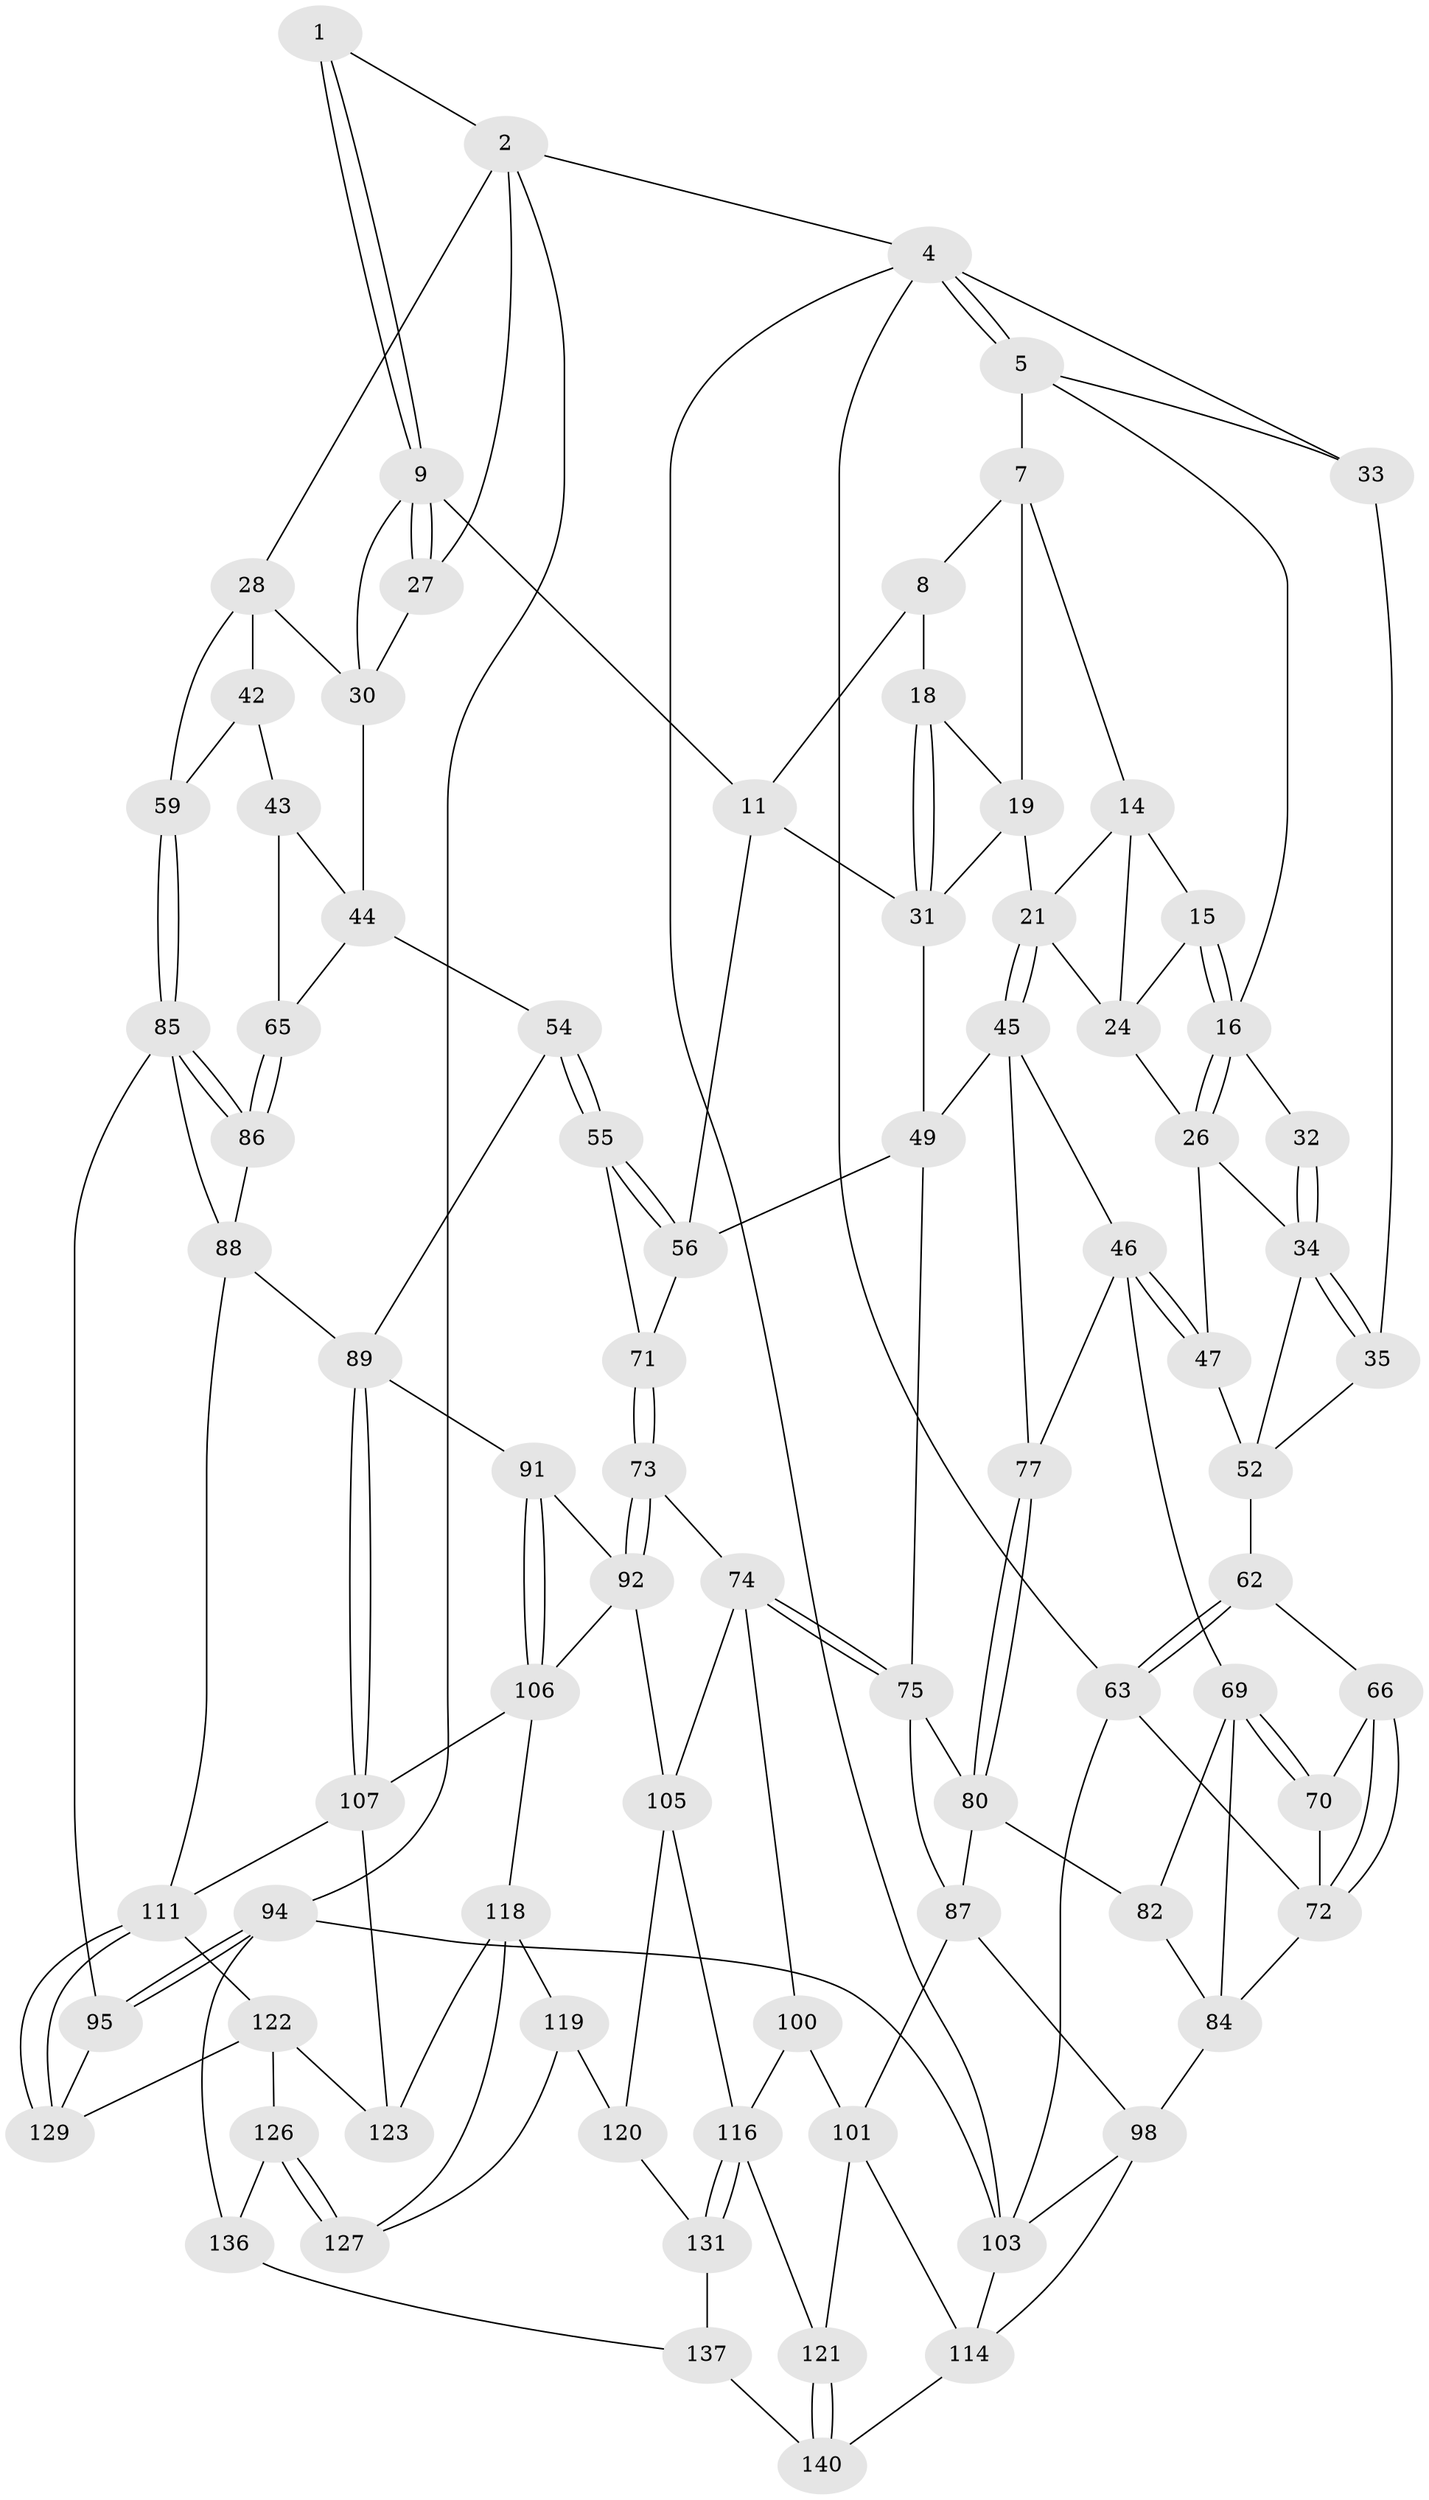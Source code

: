 // original degree distribution, {3: 0.035211267605633804, 4: 0.19718309859154928, 6: 0.22535211267605634, 5: 0.5422535211267606}
// Generated by graph-tools (version 1.1) at 2025/42/03/06/25 10:42:32]
// undirected, 83 vertices, 177 edges
graph export_dot {
graph [start="1"]
  node [color=gray90,style=filled];
  1 [pos="+0.8902196003076244+0"];
  2 [pos="+1+0",super="+3"];
  4 [pos="+0+0",super="+64"];
  5 [pos="+0+0",super="+6"];
  7 [pos="+0.37690405842063274+0",super="+13"];
  8 [pos="+0.7112971271935772+0",super="+12"];
  9 [pos="+0.7251247351969269+0.1426306534255729",super="+10"];
  11 [pos="+0.7069713350581496+0.16375502921426519",super="+38"];
  14 [pos="+0.3839712897800307+0",super="+23"];
  15 [pos="+0.2654001581490188+0.08295222404086362"];
  16 [pos="+0.17248520453751856+0.12407324123551702",super="+17"];
  18 [pos="+0.5836028604574409+0.08869534349109894"];
  19 [pos="+0.48368888531114507+0",super="+20"];
  21 [pos="+0.3896742390435152+0.20908318647556262",super="+22"];
  24 [pos="+0.2810856727850531+0.09309270774599682",super="+25"];
  26 [pos="+0.1811677736148142+0.14938935707746948",super="+40"];
  27 [pos="+0.9032664514896681+0.03166009278138261"];
  28 [pos="+1+0",super="+29"];
  30 [pos="+0.9012640803419366+0.12143772477244273",super="+37"];
  31 [pos="+0.5029390877816501+0.17077142590155844",super="+39"];
  32 [pos="+0.11629029554567513+0.09525792319720307"];
  33 [pos="+0.08737554592939341+0.06874900853810105",super="+36"];
  34 [pos="+0+0.17488239583521806",super="+41"];
  35 [pos="+0+0.17280447554964865"];
  42 [pos="+0.9694812274754466+0.2336508373158267",super="+58"];
  43 [pos="+0.9565775050183709+0.2399245912831136",super="+60"];
  44 [pos="+0.8624310558735815+0.2675077919295211",super="+53"];
  45 [pos="+0.38926580492738366+0.2121930991544844",super="+51"];
  46 [pos="+0.23601113107828917+0.30351940929648136",super="+68"];
  47 [pos="+0.21388124733808986+0.2888030535554739",super="+48"];
  49 [pos="+0.49567931631802054+0.3192924520653038",super="+50"];
  52 [pos="+0.05530579468698789+0.3007802961058439",super="+57"];
  54 [pos="+0.8080009148782887+0.42549055312154865"];
  55 [pos="+0.8023149691769716+0.42118729102320446"];
  56 [pos="+0.669003247738349+0.2625871055735988",super="+61"];
  59 [pos="+1+0.2688367480699508"];
  62 [pos="+0.05387528038432697+0.3413550672102114"];
  63 [pos="+0+0.525396716660014",super="+79"];
  65 [pos="+0.8910954120784561+0.40712669261341794"];
  66 [pos="+0.1009496994039682+0.35281381932126343",super="+67"];
  69 [pos="+0.21181243292505209+0.41614657800498245",super="+83"];
  70 [pos="+0.1756244024133826+0.41983810054813303"];
  71 [pos="+0.6144492478860871+0.39276372795665665"];
  72 [pos="+0.1442045257699258+0.42840245725373277",super="+78"];
  73 [pos="+0.5480822944520443+0.5028460689208664"];
  74 [pos="+0.5155449662071644+0.5100483017034966",super="+99"];
  75 [pos="+0.5016528783379564+0.5012720498147495",super="+76"];
  77 [pos="+0.3199224253671274+0.379143295104172"];
  80 [pos="+0.3302638916230246+0.42919616668645755",super="+81"];
  82 [pos="+0.2577213220275616+0.4918080062464437"];
  84 [pos="+0.08437668023569206+0.5394025559105203",super="+93"];
  85 [pos="+1+0.5055978188893687",super="+96"];
  86 [pos="+1+0.4962222823287416"];
  87 [pos="+0.3394003528485221+0.5455747652054075",super="+97"];
  88 [pos="+0.8589361224905776+0.6177481262487888",super="+110"];
  89 [pos="+0.8317420773216322+0.6045480254830115",super="+90"];
  91 [pos="+0.7587371083855727+0.5487107796025728"];
  92 [pos="+0.7348288377436991+0.5491790076875857",super="+104"];
  94 [pos="+1+1",super="+141"];
  95 [pos="+1+1",super="+134"];
  98 [pos="+0.2261688704424543+0.6519592555101295",super="+102"];
  100 [pos="+0.45146515190820796+0.6884621635356392"];
  101 [pos="+0.33304936336569796+0.6863645053116673",super="+113"];
  103 [pos="+0+0.7797134840046064",super="+124"];
  105 [pos="+0.5835714885854697+0.6965942005893385",super="+115"];
  106 [pos="+0.6682683826446414+0.7407892170407088",super="+109"];
  107 [pos="+0.7713184553831985+0.7215385208703756",super="+108"];
  111 [pos="+0.9243536850954455+0.7797748513620351",super="+112"];
  114 [pos="+0.22802027993905416+0.8295209874514587",super="+139"];
  116 [pos="+0.5078759733447668+0.840738092261079",super="+117"];
  118 [pos="+0.6880825995656897+0.7930782116034398",super="+128"];
  119 [pos="+0.678188073109205+0.8026024647019285",super="+132"];
  120 [pos="+0.6081540379079595+0.8157499127534374",super="+130"];
  121 [pos="+0.315394989460277+0.8475841719365442"];
  122 [pos="+0.7996988556736384+0.8024691703625746",super="+125"];
  123 [pos="+0.7963343880686601+0.8017923683277242"];
  126 [pos="+0.7663563002743178+0.8922048364281225",super="+135"];
  127 [pos="+0.7584282943772294+0.8824026862400077",super="+133"];
  129 [pos="+0.8697028360466703+0.9006767022451311"];
  131 [pos="+0.5493688838794442+1"];
  136 [pos="+0.6134614058982991+1"];
  137 [pos="+0.5856434583048497+1",super="+138"];
  140 [pos="+0.32052692491808193+0.8832863781316634",super="+142"];
  1 -- 2;
  1 -- 9;
  1 -- 9;
  2 -- 27;
  2 -- 4;
  2 -- 28;
  2 -- 94;
  4 -- 5;
  4 -- 5;
  4 -- 103;
  4 -- 63;
  4 -- 33;
  5 -- 33;
  5 -- 16;
  5 -- 7;
  7 -- 8;
  7 -- 19;
  7 -- 14;
  8 -- 18;
  8 -- 11;
  9 -- 27;
  9 -- 27;
  9 -- 11;
  9 -- 30;
  11 -- 56;
  11 -- 31;
  14 -- 15;
  14 -- 24;
  14 -- 21;
  15 -- 16;
  15 -- 16;
  15 -- 24;
  16 -- 26;
  16 -- 26;
  16 -- 32;
  18 -- 19;
  18 -- 31;
  18 -- 31;
  19 -- 21;
  19 -- 31;
  21 -- 45;
  21 -- 45;
  21 -- 24;
  24 -- 26;
  26 -- 34;
  26 -- 47;
  27 -- 30;
  28 -- 59;
  28 -- 42;
  28 -- 30;
  30 -- 44;
  31 -- 49;
  32 -- 34;
  32 -- 34;
  33 -- 35;
  34 -- 35;
  34 -- 35;
  34 -- 52;
  35 -- 52;
  42 -- 43 [weight=2];
  42 -- 59;
  43 -- 44;
  43 -- 65;
  44 -- 65;
  44 -- 54;
  45 -- 46;
  45 -- 77;
  45 -- 49;
  46 -- 47;
  46 -- 47;
  46 -- 69;
  46 -- 77;
  47 -- 52;
  49 -- 56;
  49 -- 75;
  52 -- 62;
  54 -- 55;
  54 -- 55;
  54 -- 89;
  55 -- 56;
  55 -- 56;
  55 -- 71;
  56 -- 71;
  59 -- 85;
  59 -- 85;
  62 -- 63;
  62 -- 63;
  62 -- 66;
  63 -- 103;
  63 -- 72;
  65 -- 86;
  65 -- 86;
  66 -- 72;
  66 -- 72;
  66 -- 70;
  69 -- 70;
  69 -- 70;
  69 -- 82;
  69 -- 84;
  70 -- 72;
  71 -- 73;
  71 -- 73;
  72 -- 84;
  73 -- 74;
  73 -- 92;
  73 -- 92;
  74 -- 75;
  74 -- 75;
  74 -- 105;
  74 -- 100;
  75 -- 87;
  75 -- 80;
  77 -- 80;
  77 -- 80;
  80 -- 82;
  80 -- 87;
  82 -- 84;
  84 -- 98;
  85 -- 86;
  85 -- 86;
  85 -- 88;
  85 -- 95;
  86 -- 88;
  87 -- 98;
  87 -- 101;
  88 -- 89;
  88 -- 111;
  89 -- 107;
  89 -- 107;
  89 -- 91;
  91 -- 92;
  91 -- 106;
  91 -- 106;
  92 -- 105;
  92 -- 106;
  94 -- 95 [weight=2];
  94 -- 95;
  94 -- 103;
  94 -- 136;
  95 -- 129;
  98 -- 114;
  98 -- 103;
  100 -- 101;
  100 -- 116;
  101 -- 121;
  101 -- 114;
  103 -- 114;
  105 -- 120;
  105 -- 116;
  106 -- 107;
  106 -- 118;
  107 -- 123;
  107 -- 111;
  111 -- 129;
  111 -- 129;
  111 -- 122;
  114 -- 140;
  116 -- 131;
  116 -- 131;
  116 -- 121;
  118 -- 119;
  118 -- 123;
  118 -- 127;
  119 -- 120 [weight=2];
  119 -- 127;
  120 -- 131;
  121 -- 140;
  121 -- 140;
  122 -- 123;
  122 -- 129;
  122 -- 126;
  126 -- 127 [weight=2];
  126 -- 127;
  126 -- 136;
  131 -- 137;
  136 -- 137;
  137 -- 140 [weight=2];
}

